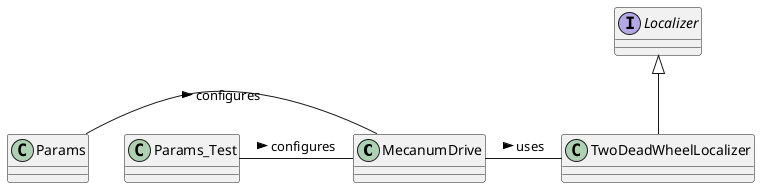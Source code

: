 @startuml
'https://plantuml.com/class-diagram

class MecanumDrive
class TwoDeadWheelLocalizer
interface Localizer
class Params
class Params_Test

Localizer <|-- TwoDeadWheelLocalizer

MecanumDrive - TwoDeadWheelLocalizer : uses >
Params - MecanumDrive : configures >
Params_Test - MecanumDrive : configures >

@enduml